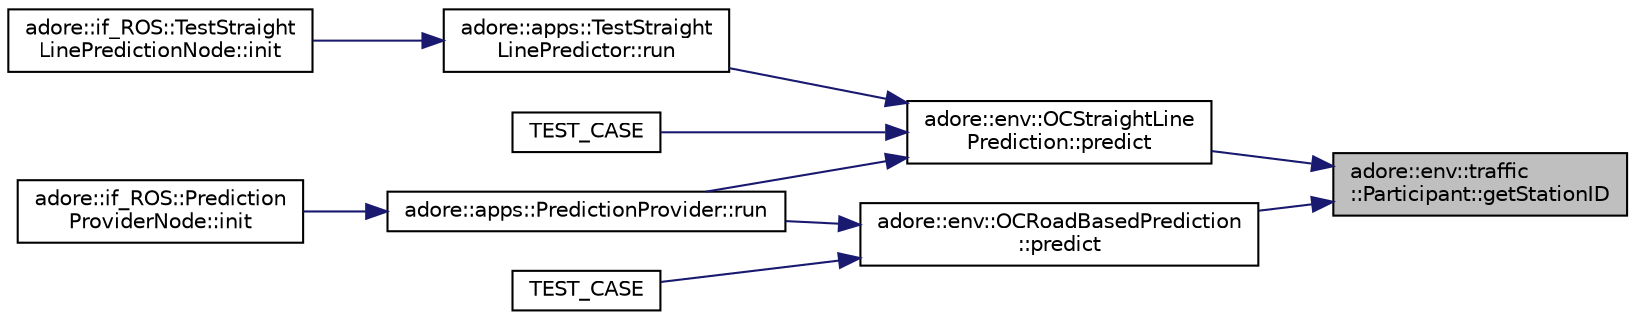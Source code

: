 digraph "adore::env::traffic::Participant::getStationID"
{
 // LATEX_PDF_SIZE
  edge [fontname="Helvetica",fontsize="10",labelfontname="Helvetica",labelfontsize="10"];
  node [fontname="Helvetica",fontsize="10",shape=record];
  rankdir="RL";
  Node1 [label="adore::env::traffic\l::Participant::getStationID",height=0.2,width=0.4,color="black", fillcolor="grey75", style="filled", fontcolor="black",tooltip=" "];
  Node1 -> Node2 [dir="back",color="midnightblue",fontsize="10",style="solid",fontname="Helvetica"];
  Node2 [label="adore::env::OCStraightLine\lPrediction::predict",height=0.2,width=0.4,color="black", fillcolor="white", style="filled",URL="$classadore_1_1env_1_1OCStraightLinePrediction.html#a98a7c5f4c101c7a917f8e5a3e984cd16",tooltip=" "];
  Node2 -> Node3 [dir="back",color="midnightblue",fontsize="10",style="solid",fontname="Helvetica"];
  Node3 [label="adore::apps::PredictionProvider::run",height=0.2,width=0.4,color="black", fillcolor="white", style="filled",URL="$classadore_1_1apps_1_1PredictionProvider.html#a2cbc8dae07b19988248bcc37aee7fbb5",tooltip=" "];
  Node3 -> Node4 [dir="back",color="midnightblue",fontsize="10",style="solid",fontname="Helvetica"];
  Node4 [label="adore::if_ROS::Prediction\lProviderNode::init",height=0.2,width=0.4,color="black", fillcolor="white", style="filled",URL="$classadore_1_1if__ROS_1_1PredictionProviderNode.html#a2bd0137f5108911b604d344cec08231b",tooltip=" "];
  Node2 -> Node5 [dir="back",color="midnightblue",fontsize="10",style="solid",fontname="Helvetica"];
  Node5 [label="adore::apps::TestStraight\lLinePredictor::run",height=0.2,width=0.4,color="black", fillcolor="white", style="filled",URL="$classadore_1_1apps_1_1TestStraightLinePredictor.html#aa71ca18f57785e13aee86eb2cf74c48e",tooltip=" "];
  Node5 -> Node6 [dir="back",color="midnightblue",fontsize="10",style="solid",fontname="Helvetica"];
  Node6 [label="adore::if_ROS::TestStraight\lLinePredictionNode::init",height=0.2,width=0.4,color="black", fillcolor="white", style="filled",URL="$classadore_1_1if__ROS_1_1TestStraightLinePredictionNode.html#ac93000d1f2b42f5ec29bae22e12803f1",tooltip=" "];
  Node2 -> Node7 [dir="back",color="midnightblue",fontsize="10",style="solid",fontname="Helvetica"];
  Node7 [label="TEST_CASE",height=0.2,width=0.4,color="black", fillcolor="white", style="filled",URL="$test__occupancycylinderprediction_8cpp.html#a4244042923311f990ea106ba12c487a7",tooltip=" "];
  Node1 -> Node8 [dir="back",color="midnightblue",fontsize="10",style="solid",fontname="Helvetica"];
  Node8 [label="adore::env::OCRoadBasedPrediction\l::predict",height=0.2,width=0.4,color="black", fillcolor="white", style="filled",URL="$classadore_1_1env_1_1OCRoadBasedPrediction.html#af6fda5b2a78669c5e19e222348665713",tooltip=" "];
  Node8 -> Node3 [dir="back",color="midnightblue",fontsize="10",style="solid",fontname="Helvetica"];
  Node8 -> Node9 [dir="back",color="midnightblue",fontsize="10",style="solid",fontname="Helvetica"];
  Node9 [label="TEST_CASE",height=0.2,width=0.4,color="black", fillcolor="white", style="filled",URL="$test__ocroadbasedprediction_8cpp.html#a8a83239243952bcc807580ed96244f28",tooltip=" "];
}
